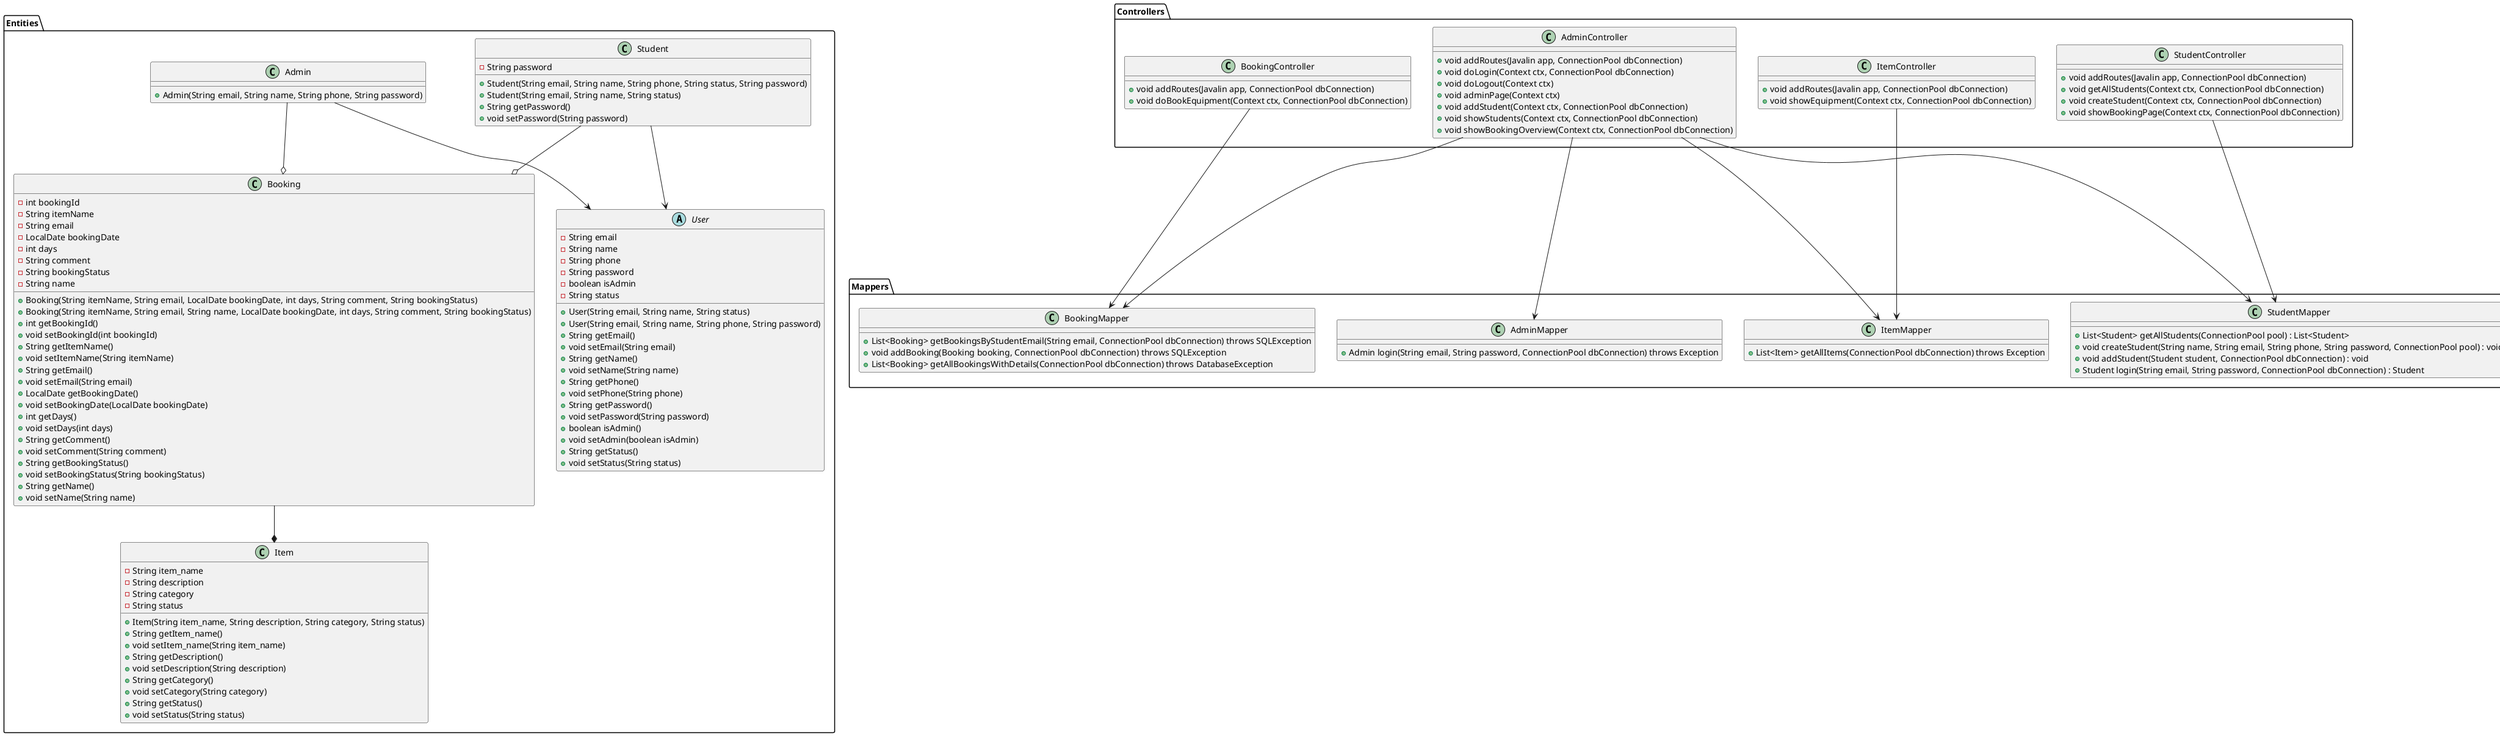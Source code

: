 @startuml

package Entities {
    class Student {
    - String password
        + Student(String email, String name, String phone, String status, String password)
        + Student(String email, String name, String status)
        + String getPassword()
        + void setPassword(String password)
    }

   class Item {
       - String item_name
       - String description
       - String category
       - String status
       + Item(String item_name, String description, String category, String status)
       + String getItem_name()
       + void setItem_name(String item_name)
       + String getDescription()
       + void setDescription(String description)
       + String getCategory()
       + void setCategory(String category)
       + String getStatus()
       + void setStatus(String status)
   }

class Booking {
    - int bookingId
    - String itemName
    - String email
    - LocalDate bookingDate
    - int days
    - String comment
    - String bookingStatus
    - String name
    + Booking(String itemName, String email, LocalDate bookingDate, int days, String comment, String bookingStatus)
    + Booking(String itemName, String email, String name, LocalDate bookingDate, int days, String comment, String bookingStatus)
    + int getBookingId()
    + void setBookingId(int bookingId)
    + String getItemName()
    + void setItemName(String itemName)
    + String getEmail()
    + void setEmail(String email)
    + LocalDate getBookingDate()
    + void setBookingDate(LocalDate bookingDate)
    + int getDays()
    + void setDays(int days)
    + String getComment()
    + void setComment(String comment)
    + String getBookingStatus()
    + void setBookingStatus(String bookingStatus)
    + String getName()
    + void setName(String name)
}



    class Admin{
    + Admin(String email, String name, String phone, String password)

    }

    abstract class User{
    - String email
        - String name
        - String phone
        - String password
        - boolean isAdmin
        - String status
        + User(String email, String name, String status)
        + User(String email, String name, String phone, String password)
        + String getEmail()
        + void setEmail(String email)
        + String getName()
        + void setName(String name)
        + String getPhone()
        + void setPhone(String phone)
        + String getPassword()
        + void setPassword(String password)
        + boolean isAdmin()
        + void setAdmin(boolean isAdmin)
        + String getStatus()
        + void setStatus(String status)

    }

}

package "Controllers" {
 class StudentController {
         + void addRoutes(Javalin app, ConnectionPool dbConnection)
         + void getAllStudents(Context ctx, ConnectionPool dbConnection)
         + void createStudent(Context ctx, ConnectionPool dbConnection)
         + void showBookingPage(Context ctx, ConnectionPool dbConnection)
     }

    class ItemController {
            + void addRoutes(Javalin app, ConnectionPool dbConnection)
            + void showEquipment(Context ctx, ConnectionPool dbConnection)
        }

    class BookingController {
        + void addRoutes(Javalin app, ConnectionPool dbConnection)
        + void doBookEquipment(Context ctx, ConnectionPool dbConnection)
    }

    class AdminController {
        + void addRoutes(Javalin app, ConnectionPool dbConnection)
        + void doLogin(Context ctx, ConnectionPool dbConnection)
        + void doLogout(Context ctx)
        + void adminPage(Context ctx)
        + void addStudent(Context ctx, ConnectionPool dbConnection)
        + void showStudents(Context ctx, ConnectionPool dbConnection)
        + void showBookingOverview(Context ctx, ConnectionPool dbConnection)
    }
}

package Mappers {
   class StudentMapper {
         + List<Student> getAllStudents(ConnectionPool pool) : List<Student>
         + void createStudent(String name, String email, String phone, String password, ConnectionPool pool) : void
         + void addStudent(Student student, ConnectionPool dbConnection) : void
         + Student login(String email, String password, ConnectionPool dbConnection) : Student
     }

     class ItemMapper {
            + List<Item> getAllItems(ConnectionPool dbConnection) throws Exception
        }

 class BookingMapper {
         + List<Booking> getBookingsByStudentEmail(String email, ConnectionPool dbConnection) throws SQLException
         + void addBooking(Booking booking, ConnectionPool dbConnection) throws SQLException
         + List<Booking> getAllBookingsWithDetails(ConnectionPool dbConnection) throws DatabaseException
     }

     class AdminMapper {
            + Admin login(String email, String password, ConnectionPool dbConnection) throws Exception
        }
}


Student  --o  Booking
Booking --* Item
Admin --> User
Student --> User
Admin --o Booking

StudentController --> StudentMapper
ItemController --> ItemMapper
BookingController --> BookingMapper
AdminController --> AdminMapper

AdminController --> StudentMapper
AdminController --> ItemMapper
AdminController --> BookingMapper

@enduml
